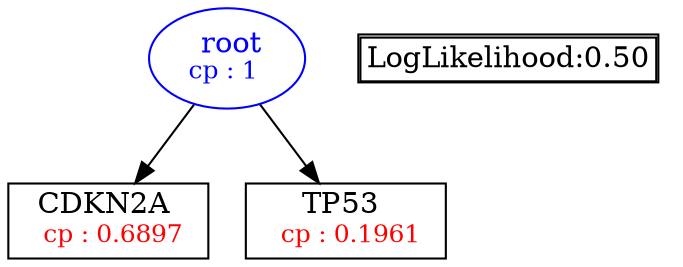 digraph tree {
    "root" [label=<<font color='Blue'> root</font><br/><font color='Blue' POINT-SIZE='12'>cp : 1 </font>>, shape=oval, color=Blue];
    "S1" [label =<CDKN2A <br/> <font color='Red' POINT-SIZE='12'> cp : 0.6897 </font>>, shape=box];
    "S2" [label =<TP53 <br/> <font color='Red' POINT-SIZE='12'> cp : 0.1961 </font>>, shape=box];
    "root" -> "S1";
    "root" -> "S2";

    node[shape=plaintext]
    fontsize="10"
    struct1 [label=
    <<TABLE BORDER="1" CELLBORDER="1" CELLSPACING="0" >
    <TR><TD ALIGN="LEFT">LogLikelihood:0.50</TD></TR>
    </TABLE>>];

}
